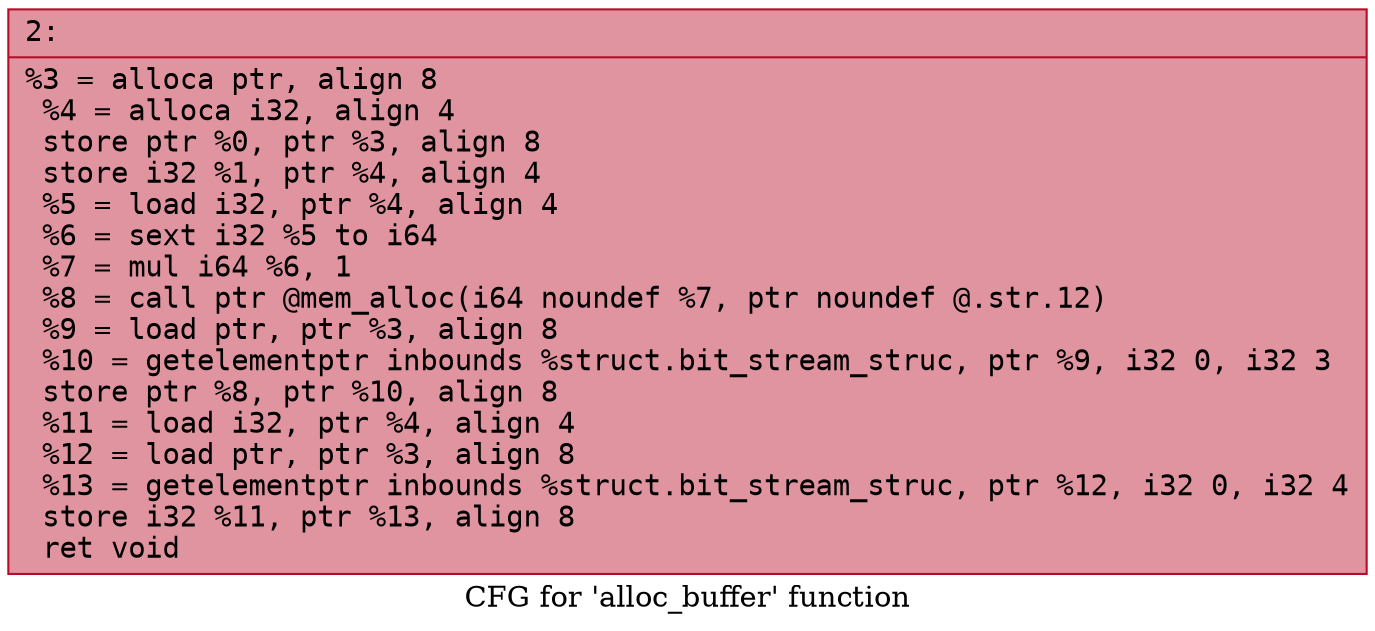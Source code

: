 digraph "CFG for 'alloc_buffer' function" {
	label="CFG for 'alloc_buffer' function";

	Node0x600001f9fd40 [shape=record,color="#b70d28ff", style=filled, fillcolor="#b70d2870" fontname="Courier",label="{2:\l|  %3 = alloca ptr, align 8\l  %4 = alloca i32, align 4\l  store ptr %0, ptr %3, align 8\l  store i32 %1, ptr %4, align 4\l  %5 = load i32, ptr %4, align 4\l  %6 = sext i32 %5 to i64\l  %7 = mul i64 %6, 1\l  %8 = call ptr @mem_alloc(i64 noundef %7, ptr noundef @.str.12)\l  %9 = load ptr, ptr %3, align 8\l  %10 = getelementptr inbounds %struct.bit_stream_struc, ptr %9, i32 0, i32 3\l  store ptr %8, ptr %10, align 8\l  %11 = load i32, ptr %4, align 4\l  %12 = load ptr, ptr %3, align 8\l  %13 = getelementptr inbounds %struct.bit_stream_struc, ptr %12, i32 0, i32 4\l  store i32 %11, ptr %13, align 8\l  ret void\l}"];
}

